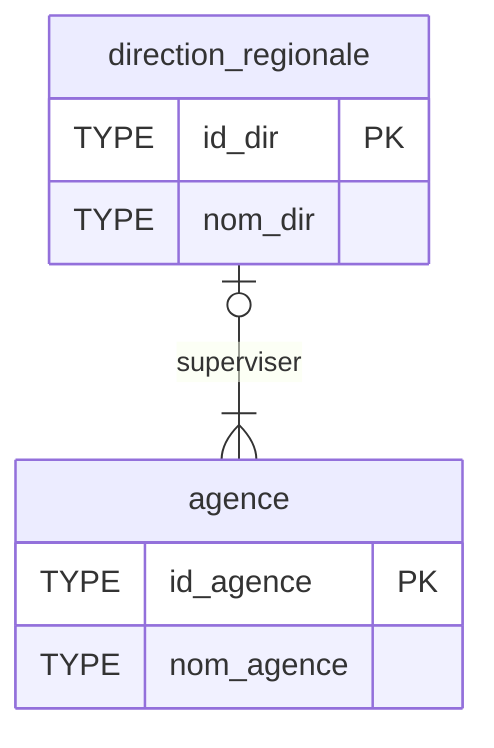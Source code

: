 erDiagram
  %% Generated by Mocodo 4.0.0
  agence {
    TYPE id_agence PK
    TYPE nom_agence
  }
  direction_regionale {
    TYPE id_dir PK
    TYPE nom_dir
  }
  direction_regionale |o--|{ agence: superviser